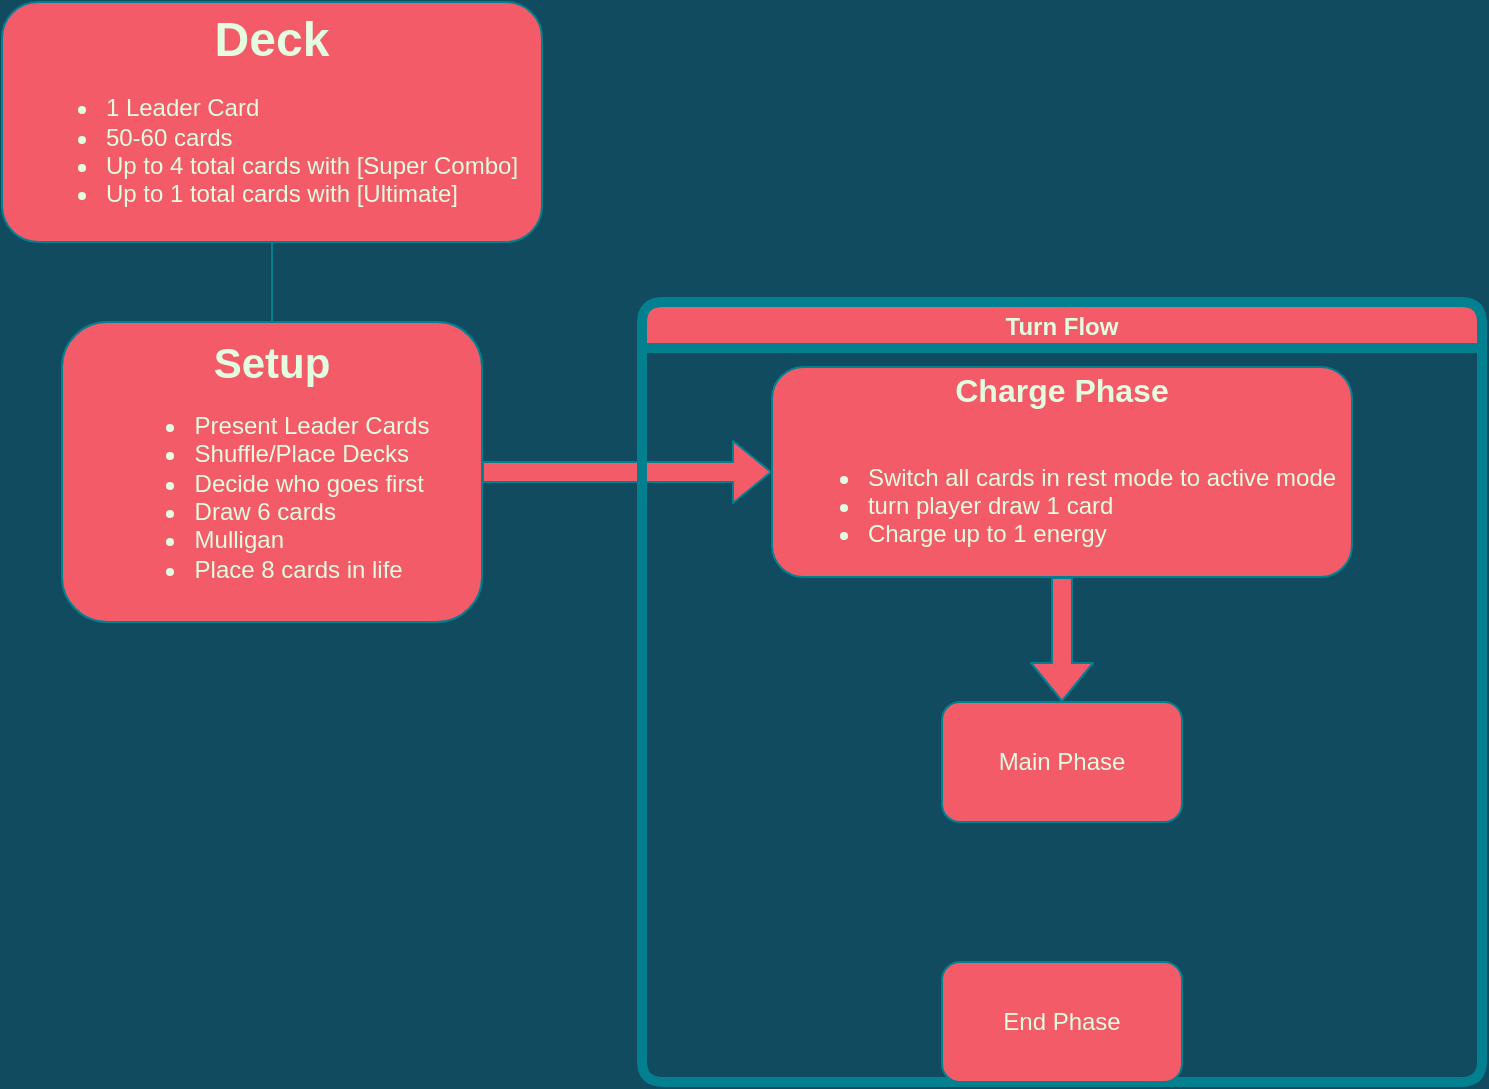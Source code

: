 <mxfile version="15.9.1" type="github" pages="3">
  <diagram id="8U6ZnmNh8exRSaDuMtKA" name="Base Game Timing">
    <mxGraphModel dx="2272" dy="762" grid="1" gridSize="10" guides="1" tooltips="1" connect="1" arrows="1" fold="1" page="1" pageScale="1" pageWidth="850" pageHeight="1100" background="#114B5F" math="0" shadow="0">
      <root>
        <mxCell id="0" />
        <mxCell id="1" parent="0" />
        <mxCell id="ncUc4xT5pUTNHPfTYMXm-4" value="" style="edgeStyle=orthogonalEdgeStyle;orthogonalLoop=1;jettySize=auto;html=1;fontColor=#E4FDE1;strokeColor=#028090;fillColor=#F45B69;shape=flexArrow;labelBackgroundColor=#114B5F;" parent="1" source="ncUc4xT5pUTNHPfTYMXm-2" target="ncUc4xT5pUTNHPfTYMXm-3" edge="1">
          <mxGeometry relative="1" as="geometry" />
        </mxCell>
        <UserObject label="&lt;b style=&quot;font-size: 21px&quot;&gt;Setup&lt;/b&gt;&lt;br&gt;&lt;div&gt;&lt;ul&gt;&lt;li style=&quot;text-align: left&quot;&gt;Present Leader Cards&lt;/li&gt;&lt;li style=&quot;text-align: left&quot;&gt;Shuffle/Place Decks&lt;/li&gt;&lt;li style=&quot;text-align: left&quot;&gt;Decide who goes first&lt;/li&gt;&lt;li style=&quot;text-align: left&quot;&gt;Draw 6 cards&lt;/li&gt;&lt;li style=&quot;text-align: left&quot;&gt;Mulligan&lt;/li&gt;&lt;li style=&quot;text-align: left&quot;&gt;Place 8 cards in life&amp;nbsp;&lt;/li&gt;&lt;/ul&gt;&lt;/div&gt;" link="data:page/id,Diw7MWGEJOFJjZEXb5YK" id="ncUc4xT5pUTNHPfTYMXm-2">
          <mxCell style="whiteSpace=wrap;html=1;fontColor=#E4FDE1;strokeColor=#028090;fillColor=#F45B69;align=center;rounded=1;" parent="1" vertex="1">
            <mxGeometry x="-10" y="180" width="210" height="150" as="geometry" />
          </mxCell>
        </UserObject>
        <mxCell id="iWEUwf4UZTC7-gsxewFT-3" style="edgeStyle=orthogonalEdgeStyle;orthogonalLoop=1;jettySize=auto;html=1;endArrow=none;endFill=0;strokeColor=#028090;fontColor=#E4FDE1;labelBackgroundColor=#114B5F;" parent="1" source="iWEUwf4UZTC7-gsxewFT-2" target="ncUc4xT5pUTNHPfTYMXm-2" edge="1">
          <mxGeometry relative="1" as="geometry" />
        </mxCell>
        <UserObject label="&lt;font size=&quot;1&quot;&gt;&lt;b style=&quot;font-size: 24px&quot;&gt;Deck&lt;/b&gt;&lt;/font&gt;&lt;br&gt;&lt;ul&gt;&lt;li style=&quot;text-align: left&quot;&gt;1 Leader Card&lt;/li&gt;&lt;li style=&quot;text-align: left&quot;&gt;50-60 cards&lt;/li&gt;&lt;li style=&quot;text-align: left&quot;&gt;Up to 4 total cards with [Super Combo]&lt;/li&gt;&lt;li style=&quot;text-align: left&quot;&gt;Up to 1 total cards with [Ultimate]&lt;/li&gt;&lt;/ul&gt;" id="iWEUwf4UZTC7-gsxewFT-2">
          <mxCell style="whiteSpace=wrap;html=1;fontColor=#E4FDE1;strokeColor=#028090;fillColor=#F45B69;align=center;rounded=1;" parent="1" vertex="1">
            <mxGeometry x="-40" y="20" width="270" height="120" as="geometry" />
          </mxCell>
        </UserObject>
        <mxCell id="iWEUwf4UZTC7-gsxewFT-4" value="Turn Flow" style="swimlane;fillColor=#F45B69;strokeColor=#028090;fontColor=#E4FDE1;rounded=1;strokeWidth=5;" parent="1" vertex="1">
          <mxGeometry x="280" y="170" width="420" height="390" as="geometry" />
        </mxCell>
        <mxCell id="iWEUwf4UZTC7-gsxewFT-5" value="" style="edgeStyle=orthogonalEdgeStyle;shape=flexArrow;orthogonalLoop=1;jettySize=auto;html=1;endArrow=block;endFill=0;strokeColor=#028090;fontColor=#E4FDE1;fillColor=#F45B69;labelBackgroundColor=#114B5F;" parent="iWEUwf4UZTC7-gsxewFT-4" source="ncUc4xT5pUTNHPfTYMXm-3" target="ncUc4xT5pUTNHPfTYMXm-5" edge="1">
          <mxGeometry relative="1" as="geometry" />
        </mxCell>
        <mxCell id="ncUc4xT5pUTNHPfTYMXm-3" value="&lt;b&gt;&lt;font style=&quot;font-size: 16px&quot;&gt;Charge Phase&lt;/font&gt;&lt;/b&gt;&lt;br&gt;&lt;br&gt;&lt;div&gt;&lt;ul&gt;&lt;li style=&quot;text-align: left&quot;&gt;Switch all cards in rest mode to active mode&lt;/li&gt;&lt;li style=&quot;text-align: left&quot;&gt;turn player draw 1 card&lt;/li&gt;&lt;li style=&quot;text-align: left&quot;&gt;Charge up to 1 energy&lt;/li&gt;&lt;/ul&gt;&lt;/div&gt;" style="whiteSpace=wrap;html=1;fontColor=#E4FDE1;strokeColor=#028090;fillColor=#F45B69;rounded=1;" parent="iWEUwf4UZTC7-gsxewFT-4" vertex="1">
          <mxGeometry x="65" y="32.5" width="290" height="105" as="geometry" />
        </mxCell>
        <mxCell id="ncUc4xT5pUTNHPfTYMXm-7" value="End Phase" style="whiteSpace=wrap;html=1;fontColor=#E4FDE1;strokeColor=#028090;fillColor=#F45B69;rounded=1;" parent="iWEUwf4UZTC7-gsxewFT-4" vertex="1">
          <mxGeometry x="150" y="330" width="120" height="60" as="geometry" />
        </mxCell>
        <mxCell id="ncUc4xT5pUTNHPfTYMXm-5" value="Main Phase" style="whiteSpace=wrap;html=1;fontColor=#E4FDE1;strokeColor=#028090;fillColor=#F45B69;rounded=1;" parent="iWEUwf4UZTC7-gsxewFT-4" vertex="1">
          <mxGeometry x="150" y="200" width="120" height="60" as="geometry" />
        </mxCell>
      </root>
    </mxGraphModel>
  </diagram>
  <diagram id="Diw7MWGEJOFJjZEXb5YK" name="Setup Phase">
    <mxGraphModel dx="1422" dy="762" grid="1" gridSize="10" guides="1" tooltips="1" connect="1" arrows="1" fold="1" page="1" pageScale="1" pageWidth="850" pageHeight="1100" background="#114B5F" math="0" shadow="0">
      <root>
        <mxCell id="qfcJfHz-gk92rwK0EIHv-0" />
        <mxCell id="qfcJfHz-gk92rwK0EIHv-1" parent="qfcJfHz-gk92rwK0EIHv-0" />
        <mxCell id="PTkMI5Fb_Anu1UWqGTLA-1" value="" style="shape=flexArrow;endArrow=classic;html=1;fontFamily=Helvetica;fontSize=11;fontColor=#E4FDE1;align=center;strokeColor=#028090;fillColor=#F45B69;edgeStyle=orthogonalEdgeStyle;sketch=0;" parent="qfcJfHz-gk92rwK0EIHv-1" source="qfcJfHz-gk92rwK0EIHv-2" target="PTkMI5Fb_Anu1UWqGTLA-0" edge="1">
          <mxGeometry relative="1" as="geometry" />
        </mxCell>
        <mxCell id="qfcJfHz-gk92rwK0EIHv-2" value="START" style="rounded=0;whiteSpace=wrap;html=1;sketch=0;fontColor=#E4FDE1;strokeColor=#028090;fillColor=#F45B69;" parent="qfcJfHz-gk92rwK0EIHv-1" vertex="1">
          <mxGeometry x="365" y="40" width="120" height="60" as="geometry" />
        </mxCell>
        <mxCell id="PTkMI5Fb_Anu1UWqGTLA-3" value="" style="shape=flexArrow;endArrow=classic;html=1;fontFamily=Helvetica;fontSize=11;fontColor=#E4FDE1;align=center;strokeColor=#028090;fillColor=#F45B69;edgeStyle=orthogonalEdgeStyle;sketch=0;" parent="qfcJfHz-gk92rwK0EIHv-1" source="PTkMI5Fb_Anu1UWqGTLA-0" target="PTkMI5Fb_Anu1UWqGTLA-2" edge="1">
          <mxGeometry relative="1" as="geometry" />
        </mxCell>
        <mxCell id="PTkMI5Fb_Anu1UWqGTLA-0" value="Players present the Leader Card and deck they are going to use this game. &lt;br&gt;&lt;br&gt;The deck (at this timing) must fulfill the deck construction rules" style="rounded=0;whiteSpace=wrap;html=1;sketch=0;fontColor=#E4FDE1;strokeColor=#028090;fillColor=#F45B69;" parent="qfcJfHz-gk92rwK0EIHv-1" vertex="1">
          <mxGeometry x="331.99" y="170" width="185" height="130" as="geometry" />
        </mxCell>
        <mxCell id="PTkMI5Fb_Anu1UWqGTLA-7" value="" style="shape=flexArrow;endArrow=classic;html=1;fontFamily=Helvetica;fontSize=11;fontColor=#E4FDE1;align=center;strokeColor=#028090;fillColor=#F45B69;edgeStyle=orthogonalEdgeStyle;sketch=0;" parent="qfcJfHz-gk92rwK0EIHv-1" source="PTkMI5Fb_Anu1UWqGTLA-2" target="PTkMI5Fb_Anu1UWqGTLA-6" edge="1">
          <mxGeometry relative="1" as="geometry" />
        </mxCell>
        <mxCell id="PTkMI5Fb_Anu1UWqGTLA-2" value="Each player places their Leader Card with its front side&lt;br/&gt;facing up in the Leader Area." style="rounded=0;whiteSpace=wrap;html=1;sketch=0;fontColor=#E4FDE1;strokeColor=#028090;fillColor=#F45B69;" parent="qfcJfHz-gk92rwK0EIHv-1" vertex="1">
          <mxGeometry x="341" y="360" width="168" height="90" as="geometry" />
        </mxCell>
        <mxCell id="PTkMI5Fb_Anu1UWqGTLA-4" value="“When this card is placed in&lt;br&gt;the Leader Area”" style="html=1;shadow=0;dashed=0;align=center;verticalAlign=middle;shape=mxgraph.arrows2.calloutArrow;dy=10;dx=20;notch=190;arrowHead=10;fontFamily=Helvetica;fontSize=12;fontColor=#E4FDE1;strokeColor=#028090;fillColor=#F45B69;sketch=0;" parent="qfcJfHz-gk92rwK0EIHv-1" vertex="1">
          <mxGeometry x="537.25" y="425" width="220" height="105" as="geometry" />
        </mxCell>
        <mxCell id="kfX9cUICfM7tbNY18-MQ-3" value="" style="shape=flexArrow;endArrow=classic;html=1;fontFamily=Helvetica;fontSize=11;fontColor=#E4FDE1;align=center;strokeColor=#028090;edgeStyle=orthogonalEdgeStyle;fillColor=#F45B69;sketch=0;" parent="qfcJfHz-gk92rwK0EIHv-1" source="PTkMI5Fb_Anu1UWqGTLA-6" target="kfX9cUICfM7tbNY18-MQ-2" edge="1">
          <mxGeometry relative="1" as="geometry" />
        </mxCell>
        <UserObject label="&lt;a href=&quot;data:page/id,3pNS6CPOeMwr3DZdlzzK&quot;&gt;Checkpoint&lt;/a&gt;" link="data:page/id,FttpYedwaDxRV9TZAueA" id="PTkMI5Fb_Anu1UWqGTLA-6">
          <mxCell style="rounded=0;whiteSpace=wrap;html=1;sketch=0;fontColor=#E4FDE1;strokeColor=#028090;fillColor=#F45B69;" parent="qfcJfHz-gk92rwK0EIHv-1" vertex="1">
            <mxGeometry x="341" y="530" width="168" height="90" as="geometry" />
          </mxCell>
        </UserObject>
        <mxCell id="kfX9cUICfM7tbNY18-MQ-5" value="" style="shape=flexArrow;endArrow=classic;html=1;fontFamily=Helvetica;fontSize=11;fontColor=#E4FDE1;align=center;strokeColor=#028090;edgeStyle=orthogonalEdgeStyle;fillColor=#F45B69;sketch=0;" parent="qfcJfHz-gk92rwK0EIHv-1" source="kfX9cUICfM7tbNY18-MQ-2" target="kfX9cUICfM7tbNY18-MQ-4" edge="1">
          <mxGeometry relative="1" as="geometry" />
        </mxCell>
        <mxCell id="kfX9cUICfM7tbNY18-MQ-2" value="Each Player shuffles their deck." style="whiteSpace=wrap;html=1;rounded=0;fontColor=#E4FDE1;strokeColor=#028090;fillColor=#F45B69;sketch=0;" parent="qfcJfHz-gk92rwK0EIHv-1" vertex="1">
          <mxGeometry x="365.51" y="670" width="120" height="60" as="geometry" />
        </mxCell>
        <mxCell id="kfX9cUICfM7tbNY18-MQ-7" value="" style="shape=flexArrow;endArrow=classic;html=1;fontFamily=Helvetica;fontSize=11;fontColor=#E4FDE1;align=center;strokeColor=#028090;edgeStyle=orthogonalEdgeStyle;fillColor=#F45B69;sketch=0;" parent="qfcJfHz-gk92rwK0EIHv-1" source="kfX9cUICfM7tbNY18-MQ-4" target="kfX9cUICfM7tbNY18-MQ-6" edge="1">
          <mxGeometry relative="1" as="geometry" />
        </mxCell>
        <mxCell id="kfX9cUICfM7tbNY18-MQ-4" value="Each Player places their deck in the Deck Area face down." style="whiteSpace=wrap;html=1;rounded=0;fontColor=#E4FDE1;strokeColor=#028090;fillColor=#F45B69;sketch=0;" parent="qfcJfHz-gk92rwK0EIHv-1" vertex="1">
          <mxGeometry x="323.01" y="800" width="205" height="60" as="geometry" />
        </mxCell>
        <mxCell id="kfX9cUICfM7tbNY18-MQ-9" value="" style="shape=flexArrow;endArrow=classic;html=1;fontFamily=Helvetica;fontSize=11;fontColor=#E4FDE1;align=center;strokeColor=#028090;edgeStyle=orthogonalEdgeStyle;fillColor=#F45B69;sketch=0;" parent="qfcJfHz-gk92rwK0EIHv-1" source="kfX9cUICfM7tbNY18-MQ-6" target="kfX9cUICfM7tbNY18-MQ-8" edge="1">
          <mxGeometry relative="1" as="geometry" />
        </mxCell>
        <mxCell id="kfX9cUICfM7tbNY18-MQ-6" value="&lt;br&gt;Choose who goes first with the following Criteria:&lt;br&gt;&lt;br&gt;&lt;ul&gt;&lt;li style=&quot;text-align: left&quot;&gt;Cannot be&amp;nbsp; anyway a conscious choice&lt;/li&gt;&lt;li style=&quot;text-align: left&quot;&gt;A player even if chosen randomly, cannot have a choice on whether they play first or not.&lt;/li&gt;&lt;/ul&gt;" style="whiteSpace=wrap;html=1;rounded=0;fontColor=#E4FDE1;strokeColor=#028090;fillColor=#F45B69;sketch=0;" parent="qfcJfHz-gk92rwK0EIHv-1" vertex="1">
          <mxGeometry x="165.37" y="920" width="518.25" height="140" as="geometry" />
        </mxCell>
        <mxCell id="SND0tZBV5guWifqb1_tv-3" value="" style="edgeStyle=orthogonalEdgeStyle;shape=flexArrow;orthogonalLoop=1;jettySize=auto;html=1;fontColor=#FF3333;strokeColor=#028090;strokeWidth=4;fillColor=#F45B69;" edge="1" parent="qfcJfHz-gk92rwK0EIHv-1" source="kfX9cUICfM7tbNY18-MQ-8" target="SND0tZBV5guWifqb1_tv-2">
          <mxGeometry relative="1" as="geometry" />
        </mxCell>
        <mxCell id="kfX9cUICfM7tbNY18-MQ-8" value="Each player draws 6 cards from their deck" style="whiteSpace=wrap;html=1;rounded=0;fontColor=#E4FDE1;strokeColor=#028090;fillColor=#F45B69;sketch=0;" parent="qfcJfHz-gk92rwK0EIHv-1" vertex="1">
          <mxGeometry x="311.74" y="1130" width="225.51" height="60" as="geometry" />
        </mxCell>
        <mxCell id="SND0tZBV5guWifqb1_tv-7" value="" style="edgeStyle=orthogonalEdgeStyle;shape=flexArrow;orthogonalLoop=1;jettySize=auto;html=1;fontColor=#FF3333;strokeColor=#028090;strokeWidth=4;fillColor=#F45B69;" edge="1" parent="qfcJfHz-gk92rwK0EIHv-1" source="SND0tZBV5guWifqb1_tv-2" target="SND0tZBV5guWifqb1_tv-6">
          <mxGeometry relative="1" as="geometry" />
        </mxCell>
        <mxCell id="SND0tZBV5guWifqb1_tv-2" value="Each player may return any number of cards to their deck" style="whiteSpace=wrap;html=1;rounded=0;fontColor=#E4FDE1;strokeColor=#028090;fillColor=#F45B69;sketch=0;" vertex="1" parent="qfcJfHz-gk92rwK0EIHv-1">
          <mxGeometry x="264.49" y="1270" width="320.01" height="60" as="geometry" />
        </mxCell>
        <mxCell id="SND0tZBV5guWifqb1_tv-9" value="Yes" style="edgeStyle=orthogonalEdgeStyle;shape=flexArrow;orthogonalLoop=1;jettySize=auto;html=1;fontColor=#99FF33;strokeColor=#028090;strokeWidth=4;fillColor=#F45B69;" edge="1" parent="qfcJfHz-gk92rwK0EIHv-1" source="SND0tZBV5guWifqb1_tv-6" target="SND0tZBV5guWifqb1_tv-8">
          <mxGeometry x="-0.736" y="5" relative="1" as="geometry">
            <mxPoint as="offset" />
          </mxGeometry>
        </mxCell>
        <mxCell id="SND0tZBV5guWifqb1_tv-14" value="No" style="edgeStyle=orthogonalEdgeStyle;shape=flexArrow;orthogonalLoop=1;jettySize=auto;html=1;exitX=0;exitY=0.5;exitDx=0;exitDy=0;entryX=0;entryY=0.5;entryDx=0;entryDy=0;fontColor=#FF3333;strokeColor=#028090;strokeWidth=4;fillColor=#F45B69;" edge="1" parent="qfcJfHz-gk92rwK0EIHv-1" source="SND0tZBV5guWifqb1_tv-6" target="SND0tZBV5guWifqb1_tv-12">
          <mxGeometry x="-0.921" y="-5" relative="1" as="geometry">
            <Array as="points">
              <mxPoint x="300" y="1475" />
              <mxPoint x="300" y="1870" />
            </Array>
            <mxPoint x="1" as="offset" />
          </mxGeometry>
        </mxCell>
        <mxCell id="SND0tZBV5guWifqb1_tv-6" value="Did you return any cards to the deck?" style="rhombus;whiteSpace=wrap;html=1;rounded=0;fontColor=#E4FDE1;strokeColor=#028090;fillColor=#F45B69;sketch=0;" vertex="1" parent="qfcJfHz-gk92rwK0EIHv-1">
          <mxGeometry x="359.5" y="1410" width="130" height="130" as="geometry" />
        </mxCell>
        <mxCell id="SND0tZBV5guWifqb1_tv-11" value="" style="edgeStyle=orthogonalEdgeStyle;shape=flexArrow;orthogonalLoop=1;jettySize=auto;html=1;fontColor=#99FF33;strokeColor=#028090;strokeWidth=4;fillColor=#F45B69;" edge="1" parent="qfcJfHz-gk92rwK0EIHv-1" source="SND0tZBV5guWifqb1_tv-8" target="SND0tZBV5guWifqb1_tv-10">
          <mxGeometry relative="1" as="geometry" />
        </mxCell>
        <mxCell id="SND0tZBV5guWifqb1_tv-8" value="Shuffle the deck" style="whiteSpace=wrap;html=1;rounded=0;fontColor=#E4FDE1;strokeColor=#028090;fillColor=#F45B69;sketch=0;" vertex="1" parent="qfcJfHz-gk92rwK0EIHv-1">
          <mxGeometry x="500" y="1560" width="120" height="60" as="geometry" />
        </mxCell>
        <mxCell id="PTkMI5Fb_Anu1UWqGTLA-5" value="&lt;br&gt;&lt;br&gt;&lt;span style=&quot;color: rgb(228 , 253 , 225) ; font-family: &amp;quot;helvetica&amp;quot; ; font-size: 12px ; font-style: normal ; font-weight: 400 ; letter-spacing: normal ; text-align: center ; text-indent: 0px ; text-transform: none ; word-spacing: 0px ; display: inline ; float: none&quot;&gt;Trigger&lt;/span&gt;&lt;br&gt;" style="edgeStyle=orthogonalEdgeStyle;sketch=0;orthogonalLoop=1;jettySize=auto;html=1;fontColor=#E4FDE1;strokeColor=#028090;fillColor=#F45B69;rounded=1;dashed=1;labelBackgroundColor=none;strokeWidth=4;" parent="qfcJfHz-gk92rwK0EIHv-1" source="PTkMI5Fb_Anu1UWqGTLA-2" target="PTkMI5Fb_Anu1UWqGTLA-4" edge="1">
          <mxGeometry x="0.054" y="20" relative="1" as="geometry">
            <Array as="points">
              <mxPoint x="425" y="480" />
            </Array>
            <mxPoint as="offset" />
          </mxGeometry>
        </mxCell>
        <mxCell id="SND0tZBV5guWifqb1_tv-13" value="" style="edgeStyle=orthogonalEdgeStyle;shape=flexArrow;orthogonalLoop=1;jettySize=auto;html=1;fontColor=#99FF33;strokeColor=#028090;strokeWidth=4;fillColor=#F45B69;entryX=1;entryY=0.5;entryDx=0;entryDy=0;" edge="1" parent="qfcJfHz-gk92rwK0EIHv-1" source="SND0tZBV5guWifqb1_tv-10" target="SND0tZBV5guWifqb1_tv-12">
          <mxGeometry relative="1" as="geometry" />
        </mxCell>
        <mxCell id="SND0tZBV5guWifqb1_tv-10" value="Draw the number of cards you returned to the deck." style="whiteSpace=wrap;html=1;rounded=0;fontColor=#E4FDE1;strokeColor=#028090;fillColor=#F45B69;sketch=0;" vertex="1" parent="qfcJfHz-gk92rwK0EIHv-1">
          <mxGeometry x="470" y="1700" width="180" height="60" as="geometry" />
        </mxCell>
        <mxCell id="SND0tZBV5guWifqb1_tv-16" style="edgeStyle=orthogonalEdgeStyle;shape=flexArrow;orthogonalLoop=1;jettySize=auto;html=1;exitX=0.5;exitY=1;exitDx=0;exitDy=0;fontColor=#FFFFFF;strokeColor=#028090;strokeWidth=4;fillColor=#F45B69;" edge="1" parent="qfcJfHz-gk92rwK0EIHv-1" source="SND0tZBV5guWifqb1_tv-12" target="SND0tZBV5guWifqb1_tv-15">
          <mxGeometry relative="1" as="geometry" />
        </mxCell>
        <mxCell id="SND0tZBV5guWifqb1_tv-12" value="Each Player places the top 8 cards of their deck face down in their life area" style="whiteSpace=wrap;html=1;rounded=0;fontColor=#E4FDE1;strokeColor=#028090;fillColor=#F45B69;sketch=0;" vertex="1" parent="qfcJfHz-gk92rwK0EIHv-1">
          <mxGeometry x="340" y="1840" width="180" height="60" as="geometry" />
        </mxCell>
        <mxCell id="SND0tZBV5guWifqb1_tv-15" value="End Setup Phase" style="triangle;whiteSpace=wrap;html=1;rounded=0;labelBackgroundColor=none;sketch=0;fontColor=#FFFFFF;strokeColor=#028090;fillColor=#F45B69;direction=south;verticalAlign=top;" vertex="1" parent="qfcJfHz-gk92rwK0EIHv-1">
          <mxGeometry x="363.33" y="1960" width="133.33" height="100" as="geometry" />
        </mxCell>
      </root>
    </mxGraphModel>
  </diagram>
  <diagram id="FttpYedwaDxRV9TZAueA" name="Checkpoint-Detailed-TurnPlayer">
    <mxGraphModel dx="2272" dy="762" grid="1" gridSize="10" guides="1" tooltips="1" connect="1" arrows="1" fold="1" page="1" pageScale="1" pageWidth="850" pageHeight="1100" background="#114B5F" math="0" shadow="0">
      <root>
        <mxCell id="EYRNuwx6sj7EWlMIYKQJ-0" />
        <mxCell id="EYRNuwx6sj7EWlMIYKQJ-1" parent="EYRNuwx6sj7EWlMIYKQJ-0" />
        <mxCell id="EYRNuwx6sj7EWlMIYKQJ-4" value="" style="shape=flexArrow;endArrow=classic;html=1;fontFamily=Helvetica;fontSize=11;fontColor=#E4FDE1;align=center;strokeColor=#028090;strokeWidth=1;fillColor=#F45B69;edgeStyle=orthogonalEdgeStyle;" parent="EYRNuwx6sj7EWlMIYKQJ-1" source="EYRNuwx6sj7EWlMIYKQJ-2" target="EYRNuwx6sj7EWlMIYKQJ-3" edge="1">
          <mxGeometry relative="1" as="geometry" />
        </mxCell>
        <mxCell id="EYRNuwx6sj7EWlMIYKQJ-2" value="Start" style="rounded=0;whiteSpace=wrap;html=1;sketch=0;fontColor=#E4FDE1;strokeColor=#028090;fillColor=#F45B69;" parent="EYRNuwx6sj7EWlMIYKQJ-1" vertex="1">
          <mxGeometry x="360" y="100" width="120" height="60" as="geometry" />
        </mxCell>
        <mxCell id="EYRNuwx6sj7EWlMIYKQJ-8" value="" style="shape=flexArrow;endArrow=classic;html=1;fontFamily=Helvetica;fontSize=11;fontColor=#E4FDE1;align=center;strokeColor=#028090;fillColor=#F45B69;edgeStyle=orthogonalEdgeStyle;sketch=0;" parent="EYRNuwx6sj7EWlMIYKQJ-1" source="EYRNuwx6sj7EWlMIYKQJ-3" target="EYRNuwx6sj7EWlMIYKQJ-7" edge="1">
          <mxGeometry relative="1" as="geometry" />
        </mxCell>
        <mxCell id="EYRNuwx6sj7EWlMIYKQJ-3" value="Process all confirmative Rules Processing" style="rounded=0;whiteSpace=wrap;html=1;sketch=0;fontColor=#E4FDE1;strokeColor=#028090;fillColor=#F45B69;" parent="EYRNuwx6sj7EWlMIYKQJ-1" vertex="1">
          <mxGeometry x="360" y="240" width="120" height="60" as="geometry" />
        </mxCell>
        <mxCell id="EYRNuwx6sj7EWlMIYKQJ-10" value="" style="shape=flexArrow;endArrow=classic;html=1;fontFamily=Helvetica;fontSize=11;fontColor=#E4FDE1;align=center;strokeColor=#028090;fillColor=#F45B69;edgeStyle=orthogonalEdgeStyle;sketch=0;" parent="EYRNuwx6sj7EWlMIYKQJ-1" source="EYRNuwx6sj7EWlMIYKQJ-7" target="EYRNuwx6sj7EWlMIYKQJ-9" edge="1">
          <mxGeometry relative="1" as="geometry" />
        </mxCell>
        <mxCell id="EYRNuwx6sj7EWlMIYKQJ-11" value="Yes" style="edgeLabel;html=1;align=center;verticalAlign=middle;resizable=0;points=[];labelBackgroundColor=default;fontColor=#99FF33;" parent="EYRNuwx6sj7EWlMIYKQJ-10" vertex="1" connectable="0">
          <mxGeometry x="-0.734" y="3" relative="1" as="geometry">
            <mxPoint y="-7" as="offset" />
          </mxGeometry>
        </mxCell>
        <mxCell id="BH5rsp91wqA0aSOB4sPM-6" style="edgeStyle=orthogonalEdgeStyle;rounded=0;orthogonalLoop=1;jettySize=auto;html=1;exitX=0.5;exitY=1;exitDx=0;exitDy=0;labelBackgroundColor=#114B5F;strokeColor=#028090;fontColor=#E4FDE1;" parent="EYRNuwx6sj7EWlMIYKQJ-1" source="EYRNuwx6sj7EWlMIYKQJ-7" edge="1">
          <mxGeometry relative="1" as="geometry">
            <mxPoint x="420" y="530" as="targetPoint" />
          </mxGeometry>
        </mxCell>
        <mxCell id="BH5rsp91wqA0aSOB4sPM-10" value="No" style="shape=flexArrow;endArrow=classic;html=1;fontFamily=Helvetica;fontSize=11;fontColor=#FF3333;align=center;strokeColor=#028090;edgeStyle=orthogonalEdgeStyle;strokeWidth=1;fillColor=#F45B69;" parent="EYRNuwx6sj7EWlMIYKQJ-1" source="EYRNuwx6sj7EWlMIYKQJ-7" target="BH5rsp91wqA0aSOB4sPM-9" edge="1">
          <mxGeometry x="-0.5" y="-10" relative="1" as="geometry">
            <mxPoint as="offset" />
          </mxGeometry>
        </mxCell>
        <mxCell id="EYRNuwx6sj7EWlMIYKQJ-7" value="Is the turn player the master of any cards who have effects in pending?" style="rhombus;whiteSpace=wrap;html=1;rounded=0;fontColor=#E4FDE1;strokeColor=#028090;fillColor=#F45B69;sketch=0;" parent="EYRNuwx6sj7EWlMIYKQJ-1" vertex="1">
          <mxGeometry x="340" y="370" width="160" height="160" as="geometry" />
        </mxCell>
        <mxCell id="EYRNuwx6sj7EWlMIYKQJ-13" value="" style="shape=flexArrow;endArrow=classic;html=1;fontFamily=Helvetica;fontSize=11;fontColor=#E4FDE1;align=center;strokeColor=#028090;fillColor=#F45B69;edgeStyle=orthogonalEdgeStyle;sketch=0;" parent="EYRNuwx6sj7EWlMIYKQJ-1" source="EYRNuwx6sj7EWlMIYKQJ-9" target="EYRNuwx6sj7EWlMIYKQJ-12" edge="1">
          <mxGeometry relative="1" as="geometry" />
        </mxCell>
        <mxCell id="EYRNuwx6sj7EWlMIYKQJ-9" value="Turn Player Picks a Pending [Auto]" style="whiteSpace=wrap;html=1;rounded=0;fontColor=#E4FDE1;strokeColor=#028090;fillColor=#F45B69;sketch=0;" parent="EYRNuwx6sj7EWlMIYKQJ-1" vertex="1">
          <mxGeometry x="530" y="640" width="120" height="60" as="geometry" />
        </mxCell>
        <mxCell id="EYRNuwx6sj7EWlMIYKQJ-17" value="" style="shape=flexArrow;endArrow=classic;html=1;fontFamily=Helvetica;fontSize=11;fontColor=#E4FDE1;align=center;strokeColor=#028090;fillColor=#F45B69;edgeStyle=orthogonalEdgeStyle;sketch=0;" parent="EYRNuwx6sj7EWlMIYKQJ-1" source="EYRNuwx6sj7EWlMIYKQJ-12" target="EYRNuwx6sj7EWlMIYKQJ-16" edge="1">
          <mxGeometry relative="1" as="geometry" />
        </mxCell>
        <mxCell id="EYRNuwx6sj7EWlMIYKQJ-18" style="edgeStyle=orthogonalEdgeStyle;curved=0;rounded=1;sketch=0;orthogonalLoop=1;jettySize=auto;html=1;exitX=0.5;exitY=1;exitDx=0;exitDy=0;entryX=-0.002;entryY=0.512;entryDx=0;entryDy=0;entryPerimeter=0;fontColor=#E4FDE1;strokeColor=#028090;fillColor=#F45B69;dashed=1;dashPattern=1 4;labelBackgroundColor=#114B5F;strokeWidth=4;" parent="EYRNuwx6sj7EWlMIYKQJ-1" source="EYRNuwx6sj7EWlMIYKQJ-21" target="EYRNuwx6sj7EWlMIYKQJ-14" edge="1">
          <mxGeometry relative="1" as="geometry" />
        </mxCell>
        <mxCell id="EYRNuwx6sj7EWlMIYKQJ-12" value="Master Pays Cost of skill" style="whiteSpace=wrap;html=1;rounded=0;fontColor=#E4FDE1;strokeColor=#028090;fillColor=#F45B69;sketch=0;" parent="EYRNuwx6sj7EWlMIYKQJ-1" vertex="1">
          <mxGeometry x="530" y="780" width="120" height="60" as="geometry" />
        </mxCell>
        <mxCell id="EYRNuwx6sj7EWlMIYKQJ-14" value="&lt;font color=&quot;#ffffff&quot;&gt;Any Triggers from skill &lt;br&gt;go into currently pending&lt;/font&gt;" style="html=1;shadow=0;dashed=0;align=center;verticalAlign=middle;shape=mxgraph.arrows2.calloutArrow;dy=10;dx=20;notch=183.57;arrowHead=10;rounded=0;labelBackgroundColor=none;sketch=0;fontColor=#E4FDE1;strokeColor=#028090;fillColor=#F45B69;" parent="EYRNuwx6sj7EWlMIYKQJ-1" vertex="1">
          <mxGeometry x="710" y="1290" width="210" height="60" as="geometry" />
        </mxCell>
        <mxCell id="EYRNuwx6sj7EWlMIYKQJ-20" value="Yes" style="shape=flexArrow;endArrow=classic;html=1;fontFamily=Helvetica;fontSize=11;fontColor=#99FF33;align=center;strokeColor=#028090;fillColor=#F45B69;edgeStyle=orthogonalEdgeStyle;sketch=0;" parent="EYRNuwx6sj7EWlMIYKQJ-1" source="EYRNuwx6sj7EWlMIYKQJ-16" target="EYRNuwx6sj7EWlMIYKQJ-19" edge="1">
          <mxGeometry x="-0.561" y="10" relative="1" as="geometry">
            <mxPoint as="offset" />
          </mxGeometry>
        </mxCell>
        <mxCell id="EYRNuwx6sj7EWlMIYKQJ-23" value="No" style="shape=flexArrow;endArrow=classic;html=1;fontFamily=Helvetica;fontSize=11;fontColor=#FF3333;align=center;strokeColor=#028090;fillColor=#F45B69;edgeStyle=orthogonalEdgeStyle;sketch=0;" parent="EYRNuwx6sj7EWlMIYKQJ-1" source="EYRNuwx6sj7EWlMIYKQJ-16" target="EYRNuwx6sj7EWlMIYKQJ-21" edge="1">
          <mxGeometry x="-0.89" y="-10" relative="1" as="geometry">
            <Array as="points">
              <mxPoint x="430" y="990" />
              <mxPoint x="430" y="1270" />
            </Array>
            <mxPoint as="offset" />
          </mxGeometry>
        </mxCell>
        <mxCell id="EYRNuwx6sj7EWlMIYKQJ-16" value="Does the skill have the option to &quot;Play&quot; a card?" style="rhombus;whiteSpace=wrap;html=1;fontFamily=Helvetica;fontSize=12;fontColor=#E4FDE1;align=center;strokeColor=#028090;fillColor=#F45B69;sketch=0;" parent="EYRNuwx6sj7EWlMIYKQJ-1" vertex="1">
          <mxGeometry x="505" y="940" width="170" height="100" as="geometry" />
        </mxCell>
        <mxCell id="EYRNuwx6sj7EWlMIYKQJ-22" value="" style="shape=flexArrow;endArrow=classic;html=1;fontFamily=Helvetica;fontSize=11;fontColor=#E4FDE1;align=center;strokeColor=#028090;fillColor=#F45B69;edgeStyle=orthogonalEdgeStyle;sketch=0;" parent="EYRNuwx6sj7EWlMIYKQJ-1" source="EYRNuwx6sj7EWlMIYKQJ-19" target="EYRNuwx6sj7EWlMIYKQJ-21" edge="1">
          <mxGeometry relative="1" as="geometry">
            <Array as="points">
              <mxPoint x="740" y="1270" />
            </Array>
          </mxGeometry>
        </mxCell>
        <mxCell id="EYRNuwx6sj7EWlMIYKQJ-19" value="Counter: Play" style="whiteSpace=wrap;html=1;fontColor=#E4FDE1;strokeColor=#028090;fillColor=#F45B69;sketch=0;" parent="EYRNuwx6sj7EWlMIYKQJ-1" vertex="1">
          <mxGeometry x="680" y="1090" width="120" height="60" as="geometry" />
        </mxCell>
        <mxCell id="EYRNuwx6sj7EWlMIYKQJ-27" value="" style="shape=flexArrow;endArrow=classic;html=1;fontFamily=Helvetica;fontSize=11;fontColor=#E4FDE1;align=center;strokeColor=#028090;fillColor=#F45B69;edgeStyle=orthogonalEdgeStyle;sketch=0;" parent="EYRNuwx6sj7EWlMIYKQJ-1" source="EYRNuwx6sj7EWlMIYKQJ-21" target="EYRNuwx6sj7EWlMIYKQJ-26" edge="1">
          <mxGeometry relative="1" as="geometry" />
        </mxCell>
        <mxCell id="EYRNuwx6sj7EWlMIYKQJ-21" value="Resolve Skill" style="whiteSpace=wrap;html=1;fontColor=#E4FDE1;strokeColor=#028090;fillColor=#F45B69;sketch=0;" parent="EYRNuwx6sj7EWlMIYKQJ-1" vertex="1">
          <mxGeometry x="530" y="1240" width="120" height="60" as="geometry" />
        </mxCell>
        <mxCell id="EYRNuwx6sj7EWlMIYKQJ-29" value="Yes" style="shape=flexArrow;endArrow=classic;html=1;fontFamily=Helvetica;fontSize=11;fontColor=#99FF33;align=center;strokeColor=#028090;fillColor=#F45B69;edgeStyle=orthogonalEdgeStyle;sketch=0;" parent="EYRNuwx6sj7EWlMIYKQJ-1" source="EYRNuwx6sj7EWlMIYKQJ-26" target="EYRNuwx6sj7EWlMIYKQJ-28" edge="1">
          <mxGeometry x="-0.684" y="10" relative="1" as="geometry">
            <mxPoint as="offset" />
          </mxGeometry>
        </mxCell>
        <mxCell id="EYRNuwx6sj7EWlMIYKQJ-26" value="&lt;span&gt;Did you play a card?&lt;/span&gt;" style="rhombus;whiteSpace=wrap;html=1;fontColor=#E4FDE1;strokeColor=#028090;fillColor=#F45B69;sketch=0;" parent="EYRNuwx6sj7EWlMIYKQJ-1" vertex="1">
          <mxGeometry x="510" y="1340" width="160" height="160" as="geometry" />
        </mxCell>
        <mxCell id="BH5rsp91wqA0aSOB4sPM-7" style="shape=flexArrow;endArrow=classic;html=1;fontFamily=Helvetica;fontSize=11;fontColor=#E4FDE1;align=center;strokeColor=#028090;edgeStyle=orthogonalEdgeStyle;strokeWidth=1;fillColor=#F45B69;" parent="EYRNuwx6sj7EWlMIYKQJ-1" source="EYRNuwx6sj7EWlMIYKQJ-28" target="EYRNuwx6sj7EWlMIYKQJ-3" edge="1">
          <mxGeometry relative="1" as="geometry">
            <Array as="points">
              <mxPoint x="1120" y="1420" />
              <mxPoint x="1120" y="270" />
            </Array>
          </mxGeometry>
        </mxCell>
        <mxCell id="EYRNuwx6sj7EWlMIYKQJ-28" value="Counter: Play" style="whiteSpace=wrap;html=1;fontColor=#E4FDE1;strokeColor=#028090;fillColor=#F45B69;sketch=0;" parent="EYRNuwx6sj7EWlMIYKQJ-1" vertex="1">
          <mxGeometry x="750" y="1390" width="120" height="60" as="geometry" />
        </mxCell>
        <mxCell id="BH5rsp91wqA0aSOB4sPM-0" style="edgeStyle=orthogonalEdgeStyle;curved=0;rounded=1;sketch=0;orthogonalLoop=1;jettySize=auto;html=1;exitX=0.5;exitY=1;exitDx=0;exitDy=0;entryX=-0.002;entryY=0.512;entryDx=0;entryDy=0;entryPerimeter=0;fontColor=#E4FDE1;strokeColor=#028090;fillColor=#F45B69;dashed=1;dashPattern=1 4;labelBackgroundColor=#114B5F;strokeWidth=4;" parent="EYRNuwx6sj7EWlMIYKQJ-1" source="EYRNuwx6sj7EWlMIYKQJ-12" target="BH5rsp91wqA0aSOB4sPM-1" edge="1">
          <mxGeometry relative="1" as="geometry">
            <mxPoint x="510" y="830" as="sourcePoint" />
          </mxGeometry>
        </mxCell>
        <mxCell id="BH5rsp91wqA0aSOB4sPM-1" value="&lt;font color=&quot;#ffffff&quot;&gt;Any Triggers from paying the cost skill &lt;br&gt;go into currently pending&lt;/font&gt;" style="html=1;shadow=0;dashed=0;align=center;verticalAlign=middle;shape=mxgraph.arrows2.calloutArrow;dy=12;dx=26;notch=187;arrowHead=14;rounded=0;labelBackgroundColor=none;sketch=0;fontColor=#E4FDE1;strokeColor=#028090;fillColor=#F45B69;" parent="EYRNuwx6sj7EWlMIYKQJ-1" vertex="1">
          <mxGeometry x="710" y="860" width="230" height="60" as="geometry" />
        </mxCell>
        <mxCell id="BH5rsp91wqA0aSOB4sPM-2" style="edgeStyle=orthogonalEdgeStyle;curved=0;rounded=1;sketch=0;orthogonalLoop=1;jettySize=auto;html=1;exitX=0.5;exitY=1;exitDx=0;exitDy=0;entryX=-0.002;entryY=0.512;entryDx=0;entryDy=0;entryPerimeter=0;fontColor=#E4FDE1;strokeColor=#028090;fillColor=#F45B69;dashed=1;dashPattern=1 4;labelBackgroundColor=#114B5F;strokeWidth=4;" parent="EYRNuwx6sj7EWlMIYKQJ-1" source="EYRNuwx6sj7EWlMIYKQJ-19" target="BH5rsp91wqA0aSOB4sPM-3" edge="1">
          <mxGeometry relative="1" as="geometry">
            <mxPoint x="820" y="1110" as="sourcePoint" />
          </mxGeometry>
        </mxCell>
        <mxCell id="BH5rsp91wqA0aSOB4sPM-3" value="&lt;font color=&quot;#ffffff&quot;&gt;Any Triggers from Counter Window&lt;br&gt;go into currently pending&lt;/font&gt;" style="html=1;shadow=0;dashed=0;align=center;verticalAlign=middle;shape=mxgraph.arrows2.calloutArrow;dy=10;dx=20;notch=229;arrowHead=10;rounded=0;labelBackgroundColor=none;sketch=0;fontColor=#E4FDE1;strokeColor=#028090;fillColor=#F45B69;" parent="EYRNuwx6sj7EWlMIYKQJ-1" vertex="1">
          <mxGeometry x="820" y="1140" width="260" height="60" as="geometry" />
        </mxCell>
        <mxCell id="BH5rsp91wqA0aSOB4sPM-4" style="edgeStyle=orthogonalEdgeStyle;curved=0;rounded=1;sketch=0;orthogonalLoop=1;jettySize=auto;html=1;entryX=0;entryY=0;entryDx=114.5;entryDy=0;entryPerimeter=0;fontColor=#E4FDE1;strokeColor=#028090;fillColor=#F45B69;dashed=1;dashPattern=1 4;exitX=1;exitY=0.5;exitDx=0;exitDy=0;labelBackgroundColor=#114B5F;strokeWidth=4;" parent="EYRNuwx6sj7EWlMIYKQJ-1" source="EYRNuwx6sj7EWlMIYKQJ-28" target="BH5rsp91wqA0aSOB4sPM-5" edge="1">
          <mxGeometry relative="1" as="geometry">
            <mxPoint x="600" y="1630" as="sourcePoint" />
            <Array as="points">
              <mxPoint x="915" y="1420" />
              <mxPoint x="915" y="1480" />
            </Array>
          </mxGeometry>
        </mxCell>
        <mxCell id="BH5rsp91wqA0aSOB4sPM-5" value="&lt;font color=&quot;#ffffff&quot;&gt;Any Triggers from Counter Window&lt;br&gt;go into currently pending&lt;/font&gt;" style="html=1;shadow=0;dashed=0;align=center;verticalAlign=middle;shape=mxgraph.arrows2.calloutArrow;dy=10;dx=20;notch=229;arrowHead=10;rounded=0;labelBackgroundColor=none;sketch=0;fontColor=#E4FDE1;strokeColor=#028090;fillColor=#F45B69;" parent="EYRNuwx6sj7EWlMIYKQJ-1" vertex="1">
          <mxGeometry x="800" y="1480" width="260" height="60" as="geometry" />
        </mxCell>
        <mxCell id="BH5rsp91wqA0aSOB4sPM-12" value="Yes" style="shape=flexArrow;endArrow=classic;html=1;fontFamily=Helvetica;fontSize=11;fontColor=#99FF33;align=center;strokeColor=#028090;edgeStyle=orthogonalEdgeStyle;strokeWidth=1;fillColor=#F45B69;" parent="EYRNuwx6sj7EWlMIYKQJ-1" source="BH5rsp91wqA0aSOB4sPM-9" target="BH5rsp91wqA0aSOB4sPM-11" edge="1">
          <mxGeometry x="-0.636" y="20" relative="1" as="geometry">
            <mxPoint as="offset" />
          </mxGeometry>
        </mxCell>
        <mxCell id="BH5rsp91wqA0aSOB4sPM-14" value="No" style="shape=flexArrow;endArrow=classic;html=1;fontFamily=Helvetica;fontSize=11;fontColor=#FF3333;align=center;strokeColor=#028090;edgeStyle=orthogonalEdgeStyle;strokeWidth=1;fillColor=#F45B69;" parent="EYRNuwx6sj7EWlMIYKQJ-1" source="BH5rsp91wqA0aSOB4sPM-9" target="BH5rsp91wqA0aSOB4sPM-13" edge="1">
          <mxGeometry x="-0.6" y="-10" relative="1" as="geometry">
            <mxPoint as="offset" />
          </mxGeometry>
        </mxCell>
        <mxCell id="BH5rsp91wqA0aSOB4sPM-9" value="Is the non-turn player the master of any cards who have effects in pending?" style="rhombus;whiteSpace=wrap;html=1;rounded=0;fontColor=#E4FDE1;strokeColor=#028090;fillColor=#F45B69;sketch=0;" parent="EYRNuwx6sj7EWlMIYKQJ-1" vertex="1">
          <mxGeometry x="100" y="370" width="160" height="160" as="geometry" />
        </mxCell>
        <mxCell id="BH5rsp91wqA0aSOB4sPM-15" style="shape=flexArrow;endArrow=classic;html=1;fontFamily=Helvetica;fontSize=11;fontColor=#E4FDE1;align=center;strokeColor=#028090;edgeStyle=orthogonalEdgeStyle;strokeWidth=1;fillColor=#F45B69;" parent="EYRNuwx6sj7EWlMIYKQJ-1" source="BH5rsp91wqA0aSOB4sPM-11" target="EYRNuwx6sj7EWlMIYKQJ-12" edge="1">
          <mxGeometry relative="1" as="geometry">
            <mxPoint x="180" y="710" as="sourcePoint" />
            <Array as="points">
              <mxPoint x="180" y="810" />
            </Array>
          </mxGeometry>
        </mxCell>
        <mxCell id="BH5rsp91wqA0aSOB4sPM-11" value="Turn Player Picks a Pending [Auto]" style="whiteSpace=wrap;html=1;rounded=0;fontColor=#E4FDE1;strokeColor=#028090;fillColor=#F45B69;sketch=0;" parent="EYRNuwx6sj7EWlMIYKQJ-1" vertex="1">
          <mxGeometry x="120" y="640" width="120" height="60" as="geometry" />
        </mxCell>
        <mxCell id="BH5rsp91wqA0aSOB4sPM-13" value="End Checkpoint" style="triangle;whiteSpace=wrap;html=1;fontColor=#E4FDE1;rounded=0;strokeColor=#028090;fillColor=#F45B69;sketch=0;rotation=0;direction=west;" parent="EYRNuwx6sj7EWlMIYKQJ-1" vertex="1">
          <mxGeometry x="-70" y="405" width="110" height="90" as="geometry" />
        </mxCell>
        <mxCell id="BH5rsp91wqA0aSOB4sPM-8" value="No" style="shape=flexArrow;endArrow=classic;html=1;fontFamily=Helvetica;fontSize=11;fontColor=#FF3333;align=center;strokeColor=#028090;edgeStyle=orthogonalEdgeStyle;strokeWidth=1;fillColor=#F45B69;" parent="EYRNuwx6sj7EWlMIYKQJ-1" source="EYRNuwx6sj7EWlMIYKQJ-26" edge="1">
          <mxGeometry x="-0.876" y="20" relative="1" as="geometry">
            <mxPoint x="1120" y="1380" as="targetPoint" />
            <Array as="points">
              <mxPoint x="590" y="1660" />
              <mxPoint x="1120" y="1660" />
              <mxPoint x="1120" y="1390" />
            </Array>
            <mxPoint as="offset" />
          </mxGeometry>
        </mxCell>
      </root>
    </mxGraphModel>
  </diagram>
</mxfile>
